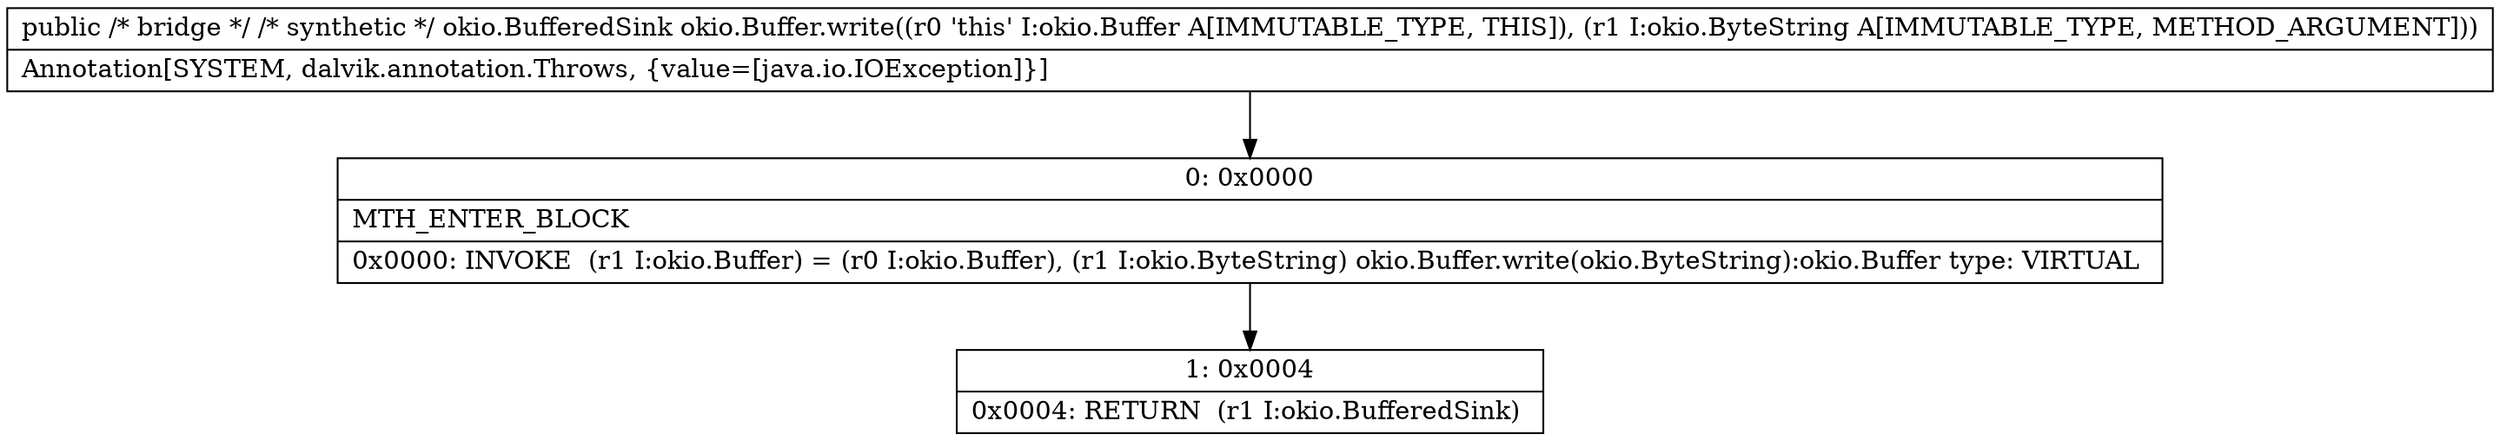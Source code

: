 digraph "CFG forokio.Buffer.write(Lokio\/ByteString;)Lokio\/BufferedSink;" {
Node_0 [shape=record,label="{0\:\ 0x0000|MTH_ENTER_BLOCK\l|0x0000: INVOKE  (r1 I:okio.Buffer) = (r0 I:okio.Buffer), (r1 I:okio.ByteString) okio.Buffer.write(okio.ByteString):okio.Buffer type: VIRTUAL \l}"];
Node_1 [shape=record,label="{1\:\ 0x0004|0x0004: RETURN  (r1 I:okio.BufferedSink) \l}"];
MethodNode[shape=record,label="{public \/* bridge *\/ \/* synthetic *\/ okio.BufferedSink okio.Buffer.write((r0 'this' I:okio.Buffer A[IMMUTABLE_TYPE, THIS]), (r1 I:okio.ByteString A[IMMUTABLE_TYPE, METHOD_ARGUMENT]))  | Annotation[SYSTEM, dalvik.annotation.Throws, \{value=[java.io.IOException]\}]\l}"];
MethodNode -> Node_0;
Node_0 -> Node_1;
}

